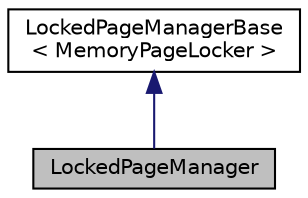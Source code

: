 digraph "LockedPageManager"
{
 // LATEX_PDF_SIZE
  edge [fontname="Helvetica",fontsize="10",labelfontname="Helvetica",labelfontsize="10"];
  node [fontname="Helvetica",fontsize="10",shape=record];
  Node0 [label="LockedPageManager",height=0.2,width=0.4,color="black", fillcolor="grey75", style="filled", fontcolor="black",tooltip=" "];
  Node1 -> Node0 [dir="back",color="midnightblue",fontsize="10",style="solid",fontname="Helvetica"];
  Node1 [label="LockedPageManagerBase\l\< MemoryPageLocker \>",height=0.2,width=0.4,color="black", fillcolor="white", style="filled",URL="$class_locked_page_manager_base.html",tooltip=" "];
}

